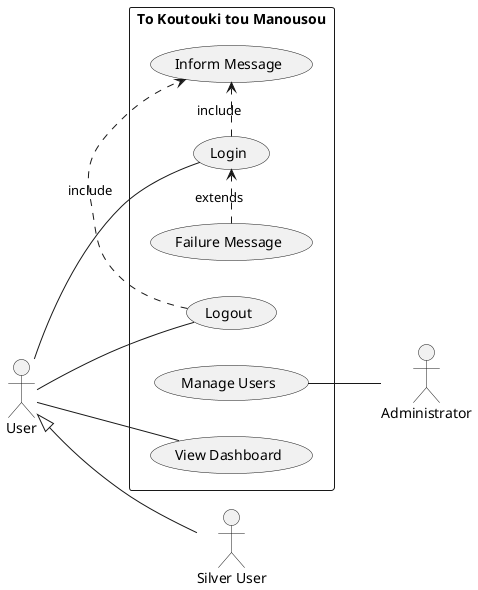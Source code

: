 @startuml

left to right direction

actor "User" as usr
actor "Silver User" as s_usr
actor "Administrator" as admin

rectangle "To Koutouki tou Manousou" {
  usecase "Login" as UC1
  usecase "View Dashboard" as UC2
  usecase "Logout" as UC3
  usecase "Manage Users" as UC4
  usecase "Inform Message" as UC5
  usecase "Failure Message" as UC6
}

usr -- UC1
usr -- UC2
usr -- UC3
admin -up- UC4

UC1 .> UC5 : include
UC3 .> UC5 : include
UC6 .> UC1 : extends

usr <|-- s_usr



















@enduml

